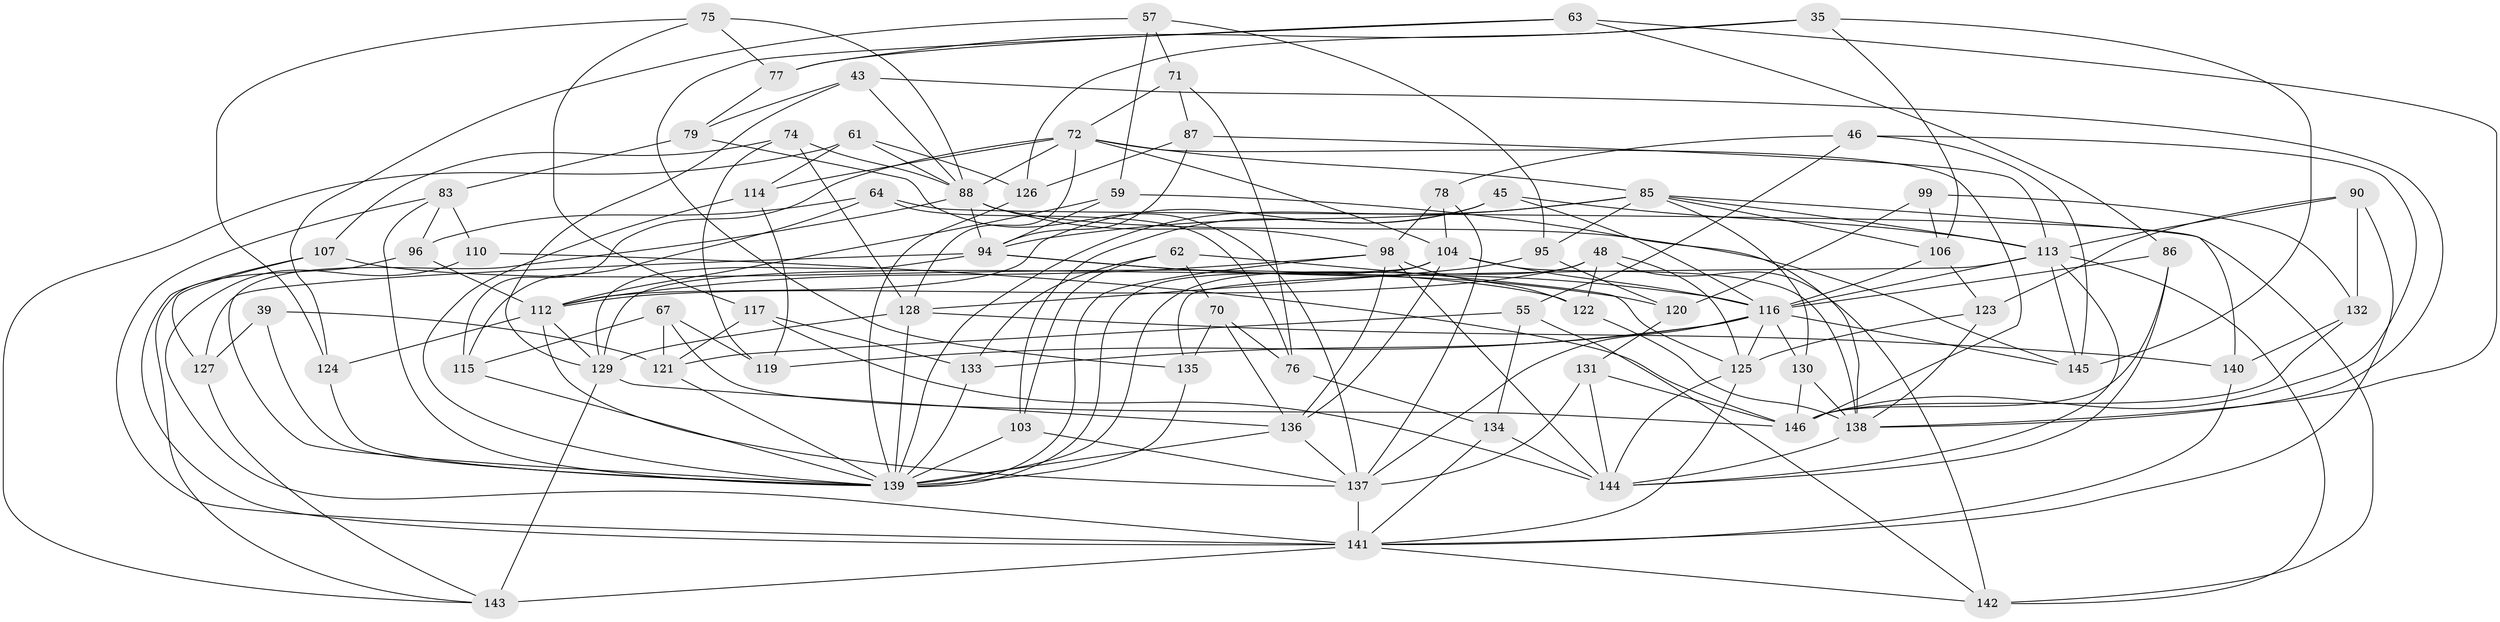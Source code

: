 // original degree distribution, {4: 1.0}
// Generated by graph-tools (version 1.1) at 2025/56/03/09/25 04:56:39]
// undirected, 73 vertices, 190 edges
graph export_dot {
graph [start="1"]
  node [color=gray90,style=filled];
  35;
  39;
  43;
  45;
  46;
  48 [super="+9"];
  55;
  57;
  59;
  61;
  62;
  63;
  64;
  67;
  70;
  71;
  72 [super="+20+49+66"];
  74;
  75;
  76;
  77;
  78;
  79;
  83 [super="+40"];
  85 [super="+58"];
  86;
  87;
  88 [super="+6+37+7"];
  90;
  94 [super="+52"];
  95;
  96;
  98 [super="+14+65"];
  99;
  103;
  104 [super="+5+44+101"];
  106 [super="+22"];
  107;
  110;
  112 [super="+1+84+19"];
  113 [super="+16+80+53"];
  114;
  115 [super="+100"];
  116 [super="+29+82+105+93"];
  117;
  119;
  120;
  121 [super="+33"];
  122 [super="+81"];
  123;
  124;
  125 [super="+109"];
  126;
  127;
  128 [super="+13+42+27"];
  129 [super="+15+50+38"];
  130;
  131;
  132;
  133;
  134;
  135;
  136 [super="+8+92"];
  137 [super="+68"];
  138 [super="+25+47"];
  139 [super="+111+118+102"];
  140;
  141 [super="+17+97"];
  142 [super="+41"];
  143 [super="+56"];
  144 [super="+28+69"];
  145 [super="+108"];
  146 [super="+31+73"];
  35 -- 145;
  35 -- 77;
  35 -- 126;
  35 -- 106;
  39 -- 121 [weight=2];
  39 -- 127;
  39 -- 139;
  43 -- 129;
  43 -- 79;
  43 -- 88;
  43 -- 138;
  45 -- 113;
  45 -- 103;
  45 -- 112;
  45 -- 116;
  46 -- 55;
  46 -- 78;
  46 -- 145;
  46 -- 146;
  48 -- 112 [weight=2];
  48 -- 142;
  48 -- 122;
  48 -- 125;
  48 -- 139;
  55 -- 142;
  55 -- 121;
  55 -- 134;
  57 -- 95;
  57 -- 124;
  57 -- 71;
  57 -- 59;
  59 -- 94;
  59 -- 138;
  59 -- 112;
  61 -- 143;
  61 -- 88;
  61 -- 114;
  61 -- 126;
  62 -- 70;
  62 -- 103;
  62 -- 133;
  62 -- 125;
  63 -- 77;
  63 -- 86;
  63 -- 135;
  63 -- 138;
  64 -- 96;
  64 -- 115;
  64 -- 76;
  64 -- 142;
  67 -- 115;
  67 -- 119;
  67 -- 121;
  67 -- 146;
  70 -- 76;
  70 -- 135;
  70 -- 136;
  71 -- 87;
  71 -- 76;
  71 -- 72;
  72 -- 115 [weight=2];
  72 -- 128;
  72 -- 104 [weight=2];
  72 -- 88;
  72 -- 114;
  72 -- 146;
  72 -- 85;
  74 -- 107;
  74 -- 119;
  74 -- 128;
  74 -- 88;
  75 -- 77;
  75 -- 117;
  75 -- 124;
  75 -- 88;
  76 -- 134;
  77 -- 79;
  78 -- 98;
  78 -- 104;
  78 -- 137;
  79 -- 137;
  79 -- 83;
  83 -- 110 [weight=2];
  83 -- 96;
  83 -- 141;
  83 -- 139;
  85 -- 94;
  85 -- 113 [weight=2];
  85 -- 139 [weight=2];
  85 -- 130;
  85 -- 106;
  85 -- 140;
  85 -- 95;
  86 -- 144;
  86 -- 116;
  86 -- 146;
  87 -- 126;
  87 -- 94;
  87 -- 113;
  88 -- 145 [weight=2];
  88 -- 94;
  88 -- 98;
  88 -- 139;
  90 -- 132;
  90 -- 123;
  90 -- 113;
  90 -- 141;
  94 -- 120;
  94 -- 129;
  94 -- 127;
  94 -- 116;
  95 -- 120;
  95 -- 128;
  96 -- 112;
  96 -- 143;
  98 -- 112;
  98 -- 136;
  98 -- 122 [weight=2];
  98 -- 144;
  98 -- 139;
  99 -- 132;
  99 -- 120;
  99 -- 106 [weight=2];
  103 -- 137;
  103 -- 139;
  104 -- 138 [weight=2];
  104 -- 136 [weight=3];
  104 -- 129;
  104 -- 116 [weight=2];
  104 -- 139;
  106 -- 123;
  106 -- 116;
  107 -- 122;
  107 -- 127;
  107 -- 141;
  110 -- 141;
  110 -- 146;
  112 -- 124;
  112 -- 129 [weight=2];
  112 -- 137;
  113 -- 135;
  113 -- 145;
  113 -- 144;
  113 -- 116;
  113 -- 142;
  114 -- 119;
  114 -- 139;
  115 -- 139 [weight=2];
  116 -- 137 [weight=2];
  116 -- 125 [weight=3];
  116 -- 130;
  116 -- 133;
  116 -- 145;
  116 -- 119;
  117 -- 133;
  117 -- 121;
  117 -- 144;
  120 -- 131;
  121 -- 139;
  122 -- 138 [weight=2];
  123 -- 138;
  123 -- 125;
  124 -- 139;
  125 -- 141;
  125 -- 144;
  126 -- 139;
  127 -- 143;
  128 -- 140;
  128 -- 129 [weight=2];
  128 -- 139 [weight=4];
  129 -- 143 [weight=2];
  129 -- 136;
  130 -- 138;
  130 -- 146;
  131 -- 146;
  131 -- 137;
  131 -- 144;
  132 -- 146;
  132 -- 140;
  133 -- 139;
  134 -- 141;
  134 -- 144;
  135 -- 139;
  136 -- 137;
  136 -- 139;
  137 -- 141 [weight=2];
  138 -- 144;
  140 -- 141;
  141 -- 142 [weight=2];
  141 -- 143 [weight=3];
}
